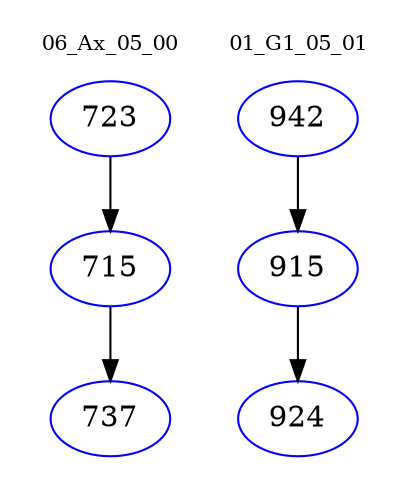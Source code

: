 digraph{
subgraph cluster_0 {
color = white
label = "06_Ax_05_00";
fontsize=10;
T0_723 [label="723", color="blue"]
T0_723 -> T0_715 [color="black"]
T0_715 [label="715", color="blue"]
T0_715 -> T0_737 [color="black"]
T0_737 [label="737", color="blue"]
}
subgraph cluster_1 {
color = white
label = "01_G1_05_01";
fontsize=10;
T1_942 [label="942", color="blue"]
T1_942 -> T1_915 [color="black"]
T1_915 [label="915", color="blue"]
T1_915 -> T1_924 [color="black"]
T1_924 [label="924", color="blue"]
}
}
